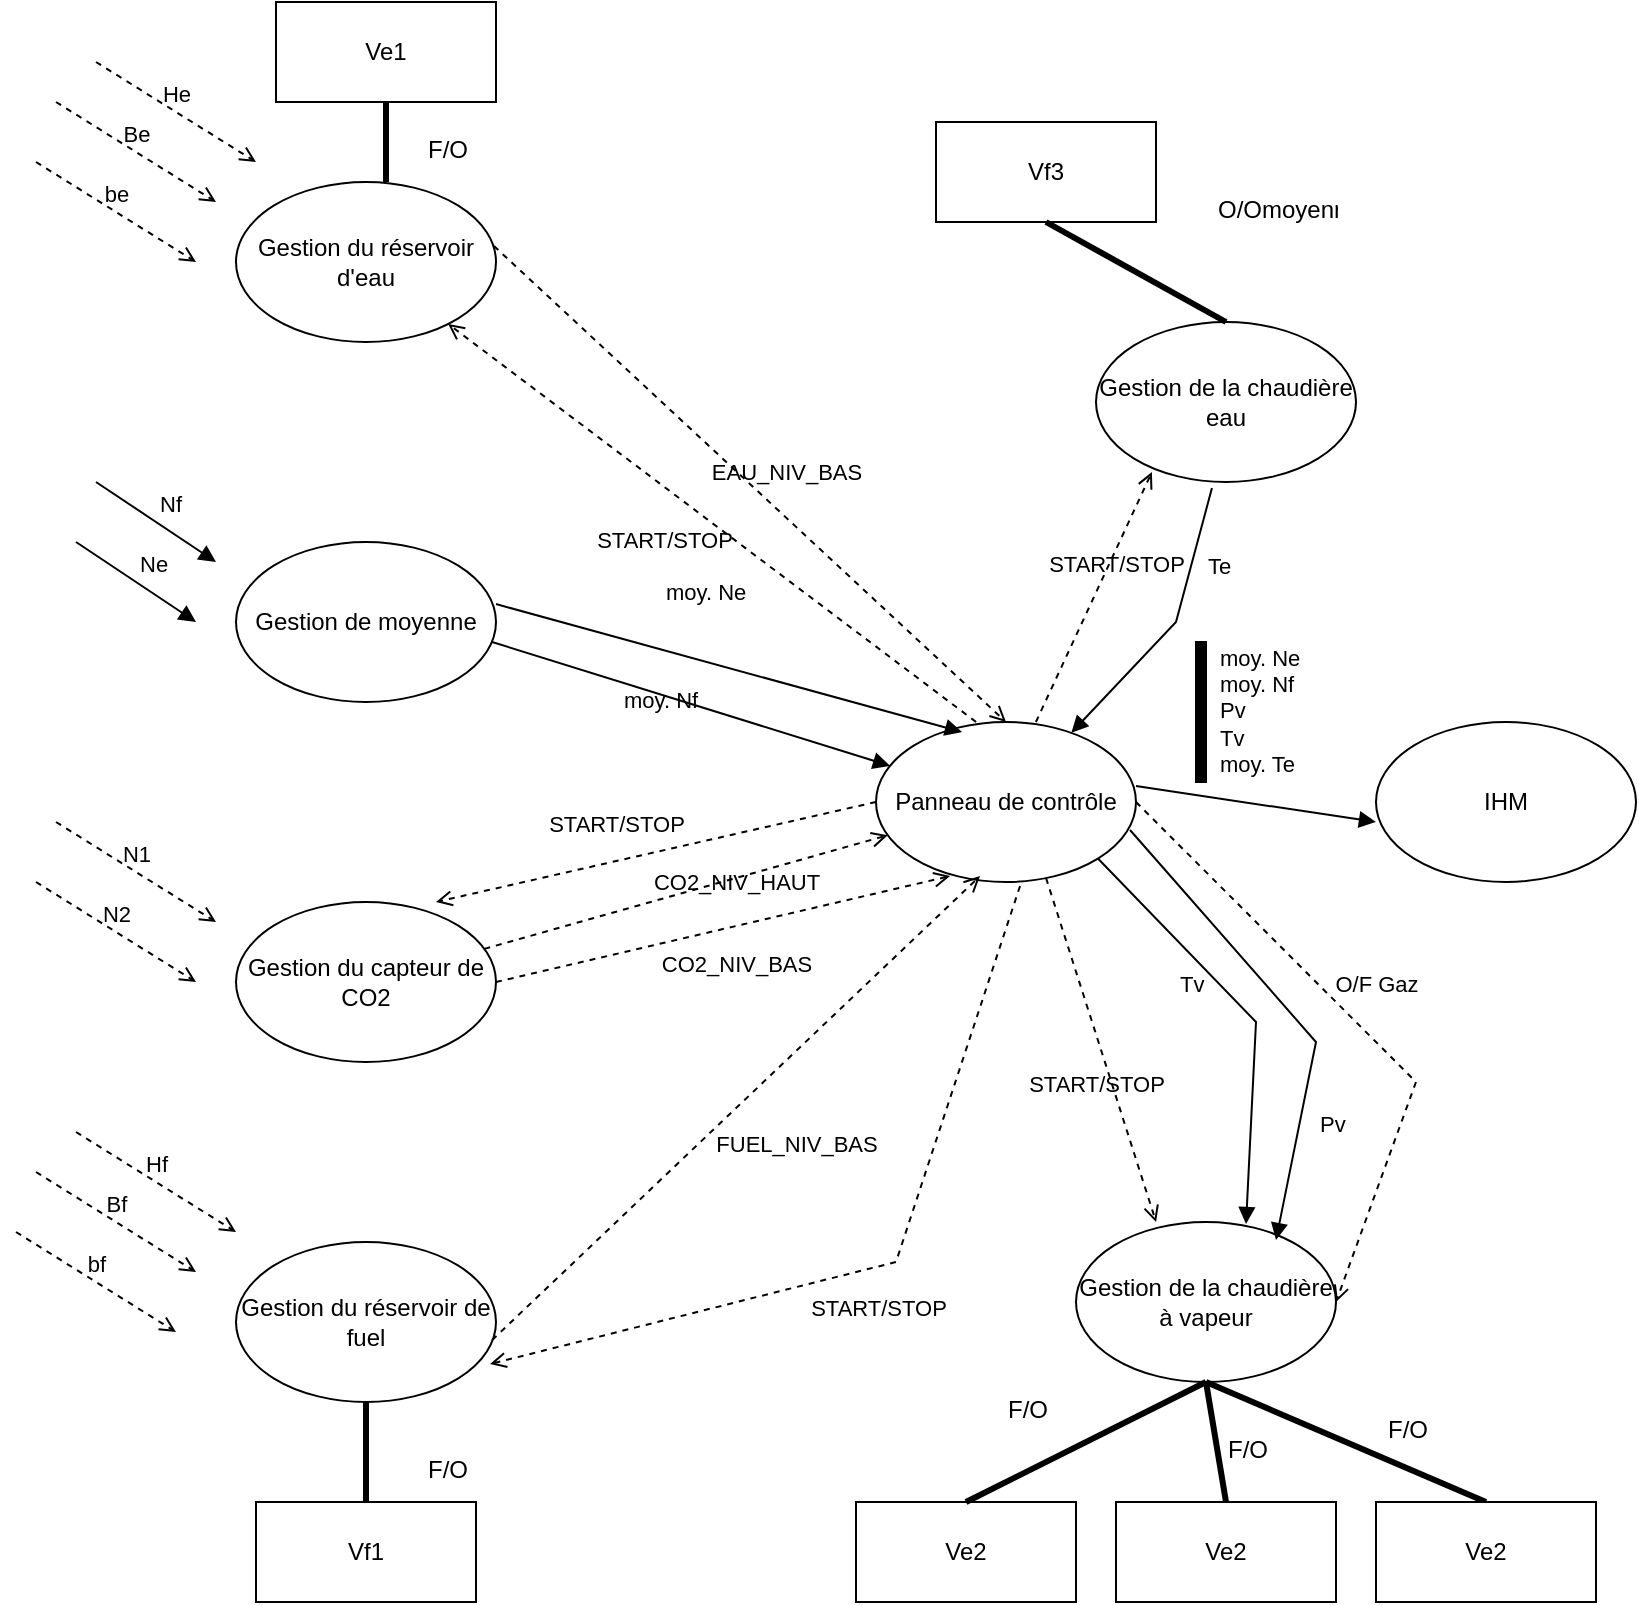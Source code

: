 <mxfile version="24.8.9">
  <diagram name="Page-1" id="eu4nlycGCcAG79QWP7Ku">
    <mxGraphModel dx="1750" dy="930" grid="1" gridSize="10" guides="1" tooltips="1" connect="1" arrows="1" fold="1" page="1" pageScale="1" pageWidth="827" pageHeight="1169" math="0" shadow="0">
      <root>
        <mxCell id="0" />
        <mxCell id="1" parent="0" />
        <mxCell id="JVe_eLRL-p_i7-8KbHK7-1" value="Gestion du réservoir d&#39;eau" style="shape=ellipse;html=1;dashed=0;whiteSpace=wrap;perimeter=ellipsePerimeter;" vertex="1" parent="1">
          <mxGeometry x="130" y="110" width="130" height="80" as="geometry" />
        </mxCell>
        <mxCell id="JVe_eLRL-p_i7-8KbHK7-2" value="Gestion de moyenne" style="shape=ellipse;html=1;dashed=0;whiteSpace=wrap;perimeter=ellipsePerimeter;" vertex="1" parent="1">
          <mxGeometry x="130" y="290" width="130" height="80" as="geometry" />
        </mxCell>
        <mxCell id="JVe_eLRL-p_i7-8KbHK7-3" value="Gestion du capteur de CO2" style="shape=ellipse;html=1;dashed=0;whiteSpace=wrap;perimeter=ellipsePerimeter;" vertex="1" parent="1">
          <mxGeometry x="130" y="470" width="130" height="80" as="geometry" />
        </mxCell>
        <mxCell id="JVe_eLRL-p_i7-8KbHK7-4" value="Gestion du réservoir de fuel" style="shape=ellipse;html=1;dashed=0;whiteSpace=wrap;perimeter=ellipsePerimeter;" vertex="1" parent="1">
          <mxGeometry x="130" y="640" width="130" height="80" as="geometry" />
        </mxCell>
        <mxCell id="JVe_eLRL-p_i7-8KbHK7-5" value="Panneau de contrôle" style="shape=ellipse;html=1;dashed=0;whiteSpace=wrap;perimeter=ellipsePerimeter;" vertex="1" parent="1">
          <mxGeometry x="450" y="380" width="130" height="80" as="geometry" />
        </mxCell>
        <mxCell id="JVe_eLRL-p_i7-8KbHK7-6" value="Gestion de la chaudière à vapeur" style="shape=ellipse;html=1;dashed=0;whiteSpace=wrap;perimeter=ellipsePerimeter;" vertex="1" parent="1">
          <mxGeometry x="550" y="630" width="130" height="80" as="geometry" />
        </mxCell>
        <mxCell id="JVe_eLRL-p_i7-8KbHK7-7" value="Gestion de la chaudière eau" style="shape=ellipse;html=1;dashed=0;whiteSpace=wrap;perimeter=ellipsePerimeter;" vertex="1" parent="1">
          <mxGeometry x="560" y="180" width="130" height="80" as="geometry" />
        </mxCell>
        <mxCell id="JVe_eLRL-p_i7-8KbHK7-8" value="IHM" style="shape=ellipse;html=1;dashed=0;whiteSpace=wrap;perimeter=ellipsePerimeter;" vertex="1" parent="1">
          <mxGeometry x="700" y="380" width="130" height="80" as="geometry" />
        </mxCell>
        <mxCell id="JVe_eLRL-p_i7-8KbHK7-10" value="He" style="html=1;verticalAlign=bottom;labelBackgroundColor=none;endArrow=open;endFill=0;dashed=1;rounded=0;" edge="1" parent="1">
          <mxGeometry width="160" relative="1" as="geometry">
            <mxPoint x="60" y="50" as="sourcePoint" />
            <mxPoint x="140" y="100" as="targetPoint" />
          </mxGeometry>
        </mxCell>
        <mxCell id="JVe_eLRL-p_i7-8KbHK7-11" value="Be" style="html=1;verticalAlign=bottom;labelBackgroundColor=none;endArrow=open;endFill=0;dashed=1;rounded=0;" edge="1" parent="1">
          <mxGeometry width="160" relative="1" as="geometry">
            <mxPoint x="40" y="70" as="sourcePoint" />
            <mxPoint x="120" y="120" as="targetPoint" />
          </mxGeometry>
        </mxCell>
        <mxCell id="JVe_eLRL-p_i7-8KbHK7-12" value="be" style="html=1;verticalAlign=bottom;labelBackgroundColor=none;endArrow=open;endFill=0;dashed=1;rounded=0;" edge="1" parent="1">
          <mxGeometry width="160" relative="1" as="geometry">
            <mxPoint x="30" y="100" as="sourcePoint" />
            <mxPoint x="110" y="150" as="targetPoint" />
          </mxGeometry>
        </mxCell>
        <mxCell id="JVe_eLRL-p_i7-8KbHK7-14" value="&lt;div&gt;Vf1&lt;/div&gt;" style="html=1;whiteSpace=wrap;" vertex="1" parent="1">
          <mxGeometry x="140" y="770" width="110" height="50" as="geometry" />
        </mxCell>
        <mxCell id="JVe_eLRL-p_i7-8KbHK7-18" value="" style="endArrow=none;startArrow=none;endFill=0;startFill=0;endSize=8;html=1;verticalAlign=bottom;labelBackgroundColor=none;strokeWidth=3;rounded=0;exitX=0.5;exitY=0;exitDx=0;exitDy=0;entryX=0.5;entryY=1;entryDx=0;entryDy=0;" edge="1" parent="1" source="JVe_eLRL-p_i7-8KbHK7-14" target="JVe_eLRL-p_i7-8KbHK7-4">
          <mxGeometry width="160" relative="1" as="geometry">
            <mxPoint x="280" y="290" as="sourcePoint" />
            <mxPoint x="213" y="188" as="targetPoint" />
          </mxGeometry>
        </mxCell>
        <mxCell id="JVe_eLRL-p_i7-8KbHK7-24" value="Nf" style="html=1;verticalAlign=bottom;labelBackgroundColor=none;endArrow=block;endFill=1;endSize=6;align=left;rounded=0;" edge="1" parent="1">
          <mxGeometry relative="1" as="geometry">
            <mxPoint x="60" y="260" as="sourcePoint" />
            <mxPoint x="120" y="300" as="targetPoint" />
            <mxPoint as="offset" />
          </mxGeometry>
        </mxCell>
        <mxCell id="JVe_eLRL-p_i7-8KbHK7-25" value="Ne" style="html=1;verticalAlign=bottom;labelBackgroundColor=none;endArrow=block;endFill=1;endSize=6;align=left;rounded=0;" edge="1" parent="1">
          <mxGeometry relative="1" as="geometry">
            <mxPoint x="50" y="290" as="sourcePoint" />
            <mxPoint x="110" y="330" as="targetPoint" />
            <mxPoint as="offset" />
          </mxGeometry>
        </mxCell>
        <mxCell id="JVe_eLRL-p_i7-8KbHK7-26" value="N1" style="html=1;verticalAlign=bottom;labelBackgroundColor=none;endArrow=open;endFill=0;dashed=1;rounded=0;" edge="1" parent="1">
          <mxGeometry width="160" relative="1" as="geometry">
            <mxPoint x="40" y="430" as="sourcePoint" />
            <mxPoint x="120" y="480" as="targetPoint" />
          </mxGeometry>
        </mxCell>
        <mxCell id="JVe_eLRL-p_i7-8KbHK7-27" value="N2" style="html=1;verticalAlign=bottom;labelBackgroundColor=none;endArrow=open;endFill=0;dashed=1;rounded=0;" edge="1" parent="1">
          <mxGeometry width="160" relative="1" as="geometry">
            <mxPoint x="30" y="460" as="sourcePoint" />
            <mxPoint x="110" y="510" as="targetPoint" />
          </mxGeometry>
        </mxCell>
        <mxCell id="JVe_eLRL-p_i7-8KbHK7-28" value="Hf" style="html=1;verticalAlign=bottom;labelBackgroundColor=none;endArrow=open;endFill=0;dashed=1;rounded=0;" edge="1" parent="1">
          <mxGeometry width="160" relative="1" as="geometry">
            <mxPoint x="50" y="585" as="sourcePoint" />
            <mxPoint x="130" y="635" as="targetPoint" />
          </mxGeometry>
        </mxCell>
        <mxCell id="JVe_eLRL-p_i7-8KbHK7-29" value="Bf" style="html=1;verticalAlign=bottom;labelBackgroundColor=none;endArrow=open;endFill=0;dashed=1;rounded=0;" edge="1" parent="1">
          <mxGeometry width="160" relative="1" as="geometry">
            <mxPoint x="30" y="605" as="sourcePoint" />
            <mxPoint x="110" y="655" as="targetPoint" />
          </mxGeometry>
        </mxCell>
        <mxCell id="JVe_eLRL-p_i7-8KbHK7-30" value="bf" style="html=1;verticalAlign=bottom;labelBackgroundColor=none;endArrow=open;endFill=0;dashed=1;rounded=0;" edge="1" parent="1">
          <mxGeometry width="160" relative="1" as="geometry">
            <mxPoint x="20" y="635" as="sourcePoint" />
            <mxPoint x="100" y="685" as="targetPoint" />
          </mxGeometry>
        </mxCell>
        <mxCell id="JVe_eLRL-p_i7-8KbHK7-31" value="Ve1" style="html=1;whiteSpace=wrap;" vertex="1" parent="1">
          <mxGeometry x="150" y="20" width="110" height="50" as="geometry" />
        </mxCell>
        <mxCell id="JVe_eLRL-p_i7-8KbHK7-32" value="" style="endArrow=none;startArrow=none;endFill=0;startFill=0;endSize=8;html=1;verticalAlign=bottom;labelBackgroundColor=none;strokeWidth=3;rounded=0;exitX=0.5;exitY=1;exitDx=0;exitDy=0;" edge="1" parent="1" source="JVe_eLRL-p_i7-8KbHK7-31">
          <mxGeometry width="160" relative="1" as="geometry">
            <mxPoint x="290" y="300" as="sourcePoint" />
            <mxPoint x="205" y="110" as="targetPoint" />
          </mxGeometry>
        </mxCell>
        <mxCell id="JVe_eLRL-p_i7-8KbHK7-33" value="F/O" style="text;strokeColor=none;fillColor=none;spacingLeft=4;spacingRight=4;overflow=hidden;rotatable=0;points=[[0,0.5],[1,0.5]];portConstraint=eastwest;fontSize=12;whiteSpace=wrap;html=1;" vertex="1" parent="1">
          <mxGeometry x="220" y="80" width="40" height="30" as="geometry" />
        </mxCell>
        <mxCell id="JVe_eLRL-p_i7-8KbHK7-34" value="F/O" style="text;strokeColor=none;fillColor=none;spacingLeft=4;spacingRight=4;overflow=hidden;rotatable=0;points=[[0,0.5],[1,0.5]];portConstraint=eastwest;fontSize=12;whiteSpace=wrap;html=1;" vertex="1" parent="1">
          <mxGeometry x="220" y="740" width="40" height="30" as="geometry" />
        </mxCell>
        <mxCell id="JVe_eLRL-p_i7-8KbHK7-35" value="EAU_NIV_BAS" style="html=1;verticalAlign=bottom;labelBackgroundColor=none;endArrow=open;endFill=0;dashed=1;rounded=0;exitX=0.992;exitY=0.4;exitDx=0;exitDy=0;exitPerimeter=0;entryX=0.5;entryY=0;entryDx=0;entryDy=0;" edge="1" parent="1" source="JVe_eLRL-p_i7-8KbHK7-1" target="JVe_eLRL-p_i7-8KbHK7-5">
          <mxGeometry x="0.083" y="10" width="160" relative="1" as="geometry">
            <mxPoint x="270" y="160" as="sourcePoint" />
            <mxPoint x="350" y="210" as="targetPoint" />
            <mxPoint as="offset" />
          </mxGeometry>
        </mxCell>
        <mxCell id="JVe_eLRL-p_i7-8KbHK7-37" value="moy. Ne" style="html=1;verticalAlign=bottom;labelBackgroundColor=none;endArrow=block;endFill=1;endSize=6;align=left;rounded=0;exitX=1;exitY=0.388;exitDx=0;exitDy=0;exitPerimeter=0;entryX=0.331;entryY=0.063;entryDx=0;entryDy=0;entryPerimeter=0;" edge="1" parent="1" source="JVe_eLRL-p_i7-8KbHK7-2" target="JVe_eLRL-p_i7-8KbHK7-5">
          <mxGeometry x="-0.334" y="19" relative="1" as="geometry">
            <mxPoint x="290" y="310" as="sourcePoint" />
            <mxPoint x="350" y="350" as="targetPoint" />
            <mxPoint as="offset" />
          </mxGeometry>
        </mxCell>
        <mxCell id="JVe_eLRL-p_i7-8KbHK7-38" value="moy. Nf" style="html=1;verticalAlign=bottom;labelBackgroundColor=none;endArrow=block;endFill=1;endSize=6;align=left;rounded=0;exitX=0.985;exitY=0.625;exitDx=0;exitDy=0;exitPerimeter=0;" edge="1" parent="1" source="JVe_eLRL-p_i7-8KbHK7-2" target="JVe_eLRL-p_i7-8KbHK7-5">
          <mxGeometry x="-0.309" y="-17" relative="1" as="geometry">
            <mxPoint x="270" y="341" as="sourcePoint" />
            <mxPoint x="469" y="270" as="targetPoint" />
            <mxPoint as="offset" />
          </mxGeometry>
        </mxCell>
        <mxCell id="JVe_eLRL-p_i7-8KbHK7-39" value="START/STOP" style="html=1;verticalAlign=bottom;labelBackgroundColor=none;endArrow=open;endFill=0;dashed=1;rounded=0;exitX=0.385;exitY=0;exitDx=0;exitDy=0;exitPerimeter=0;" edge="1" parent="1" source="JVe_eLRL-p_i7-8KbHK7-5" target="JVe_eLRL-p_i7-8KbHK7-1">
          <mxGeometry x="0.054" y="29" width="160" relative="1" as="geometry">
            <mxPoint x="269" y="152" as="sourcePoint" />
            <mxPoint x="468" y="220" as="targetPoint" />
            <mxPoint as="offset" />
          </mxGeometry>
        </mxCell>
        <mxCell id="JVe_eLRL-p_i7-8KbHK7-40" value="CO2_NIV_HAUT" style="html=1;verticalAlign=bottom;labelBackgroundColor=none;endArrow=open;endFill=0;dashed=1;rounded=0;" edge="1" parent="1" source="JVe_eLRL-p_i7-8KbHK7-3" target="JVe_eLRL-p_i7-8KbHK7-5">
          <mxGeometry x="0.217" y="-12" width="160" relative="1" as="geometry">
            <mxPoint x="269" y="152" as="sourcePoint" />
            <mxPoint x="525" y="390" as="targetPoint" />
            <mxPoint y="-1" as="offset" />
          </mxGeometry>
        </mxCell>
        <mxCell id="JVe_eLRL-p_i7-8KbHK7-41" value="CO2_NIV_BAS" style="html=1;verticalAlign=bottom;labelBackgroundColor=none;endArrow=open;endFill=0;dashed=1;rounded=0;exitX=1;exitY=0.5;exitDx=0;exitDy=0;entryX=0.285;entryY=0.963;entryDx=0;entryDy=0;entryPerimeter=0;" edge="1" parent="1" source="JVe_eLRL-p_i7-8KbHK7-3" target="JVe_eLRL-p_i7-8KbHK7-5">
          <mxGeometry x="0.003" y="-27" width="160" relative="1" as="geometry">
            <mxPoint x="264" y="503" as="sourcePoint" />
            <mxPoint x="466" y="447" as="targetPoint" />
            <mxPoint as="offset" />
          </mxGeometry>
        </mxCell>
        <mxCell id="JVe_eLRL-p_i7-8KbHK7-42" value="FUEL_NIV_BAS" style="html=1;verticalAlign=bottom;labelBackgroundColor=none;endArrow=open;endFill=0;dashed=1;rounded=0;exitX=0.985;exitY=0.613;exitDx=0;exitDy=0;entryX=0.4;entryY=0.963;entryDx=0;entryDy=0;entryPerimeter=0;exitPerimeter=0;" edge="1" parent="1" source="JVe_eLRL-p_i7-8KbHK7-4" target="JVe_eLRL-p_i7-8KbHK7-5">
          <mxGeometry x="0.019" y="-40" width="160" relative="1" as="geometry">
            <mxPoint x="270" y="520" as="sourcePoint" />
            <mxPoint x="497" y="467" as="targetPoint" />
            <mxPoint as="offset" />
          </mxGeometry>
        </mxCell>
        <mxCell id="JVe_eLRL-p_i7-8KbHK7-44" value="START/STOP" style="html=1;verticalAlign=bottom;labelBackgroundColor=none;endArrow=open;endFill=0;dashed=1;rounded=0;exitX=0.615;exitY=0;exitDx=0;exitDy=0;exitPerimeter=0;entryX=0.215;entryY=0.938;entryDx=0;entryDy=0;entryPerimeter=0;" edge="1" parent="1" source="JVe_eLRL-p_i7-8KbHK7-5" target="JVe_eLRL-p_i7-8KbHK7-7">
          <mxGeometry x="0.167" y="-7" width="160" relative="1" as="geometry">
            <mxPoint x="510" y="390" as="sourcePoint" />
            <mxPoint x="246" y="191" as="targetPoint" />
            <mxPoint as="offset" />
          </mxGeometry>
        </mxCell>
        <mxCell id="JVe_eLRL-p_i7-8KbHK7-45" value="START/STOP" style="html=1;verticalAlign=bottom;labelBackgroundColor=none;endArrow=open;endFill=0;dashed=1;rounded=0;exitX=0.654;exitY=0.975;exitDx=0;exitDy=0;exitPerimeter=0;entryX=0.308;entryY=0;entryDx=0;entryDy=0;entryPerimeter=0;" edge="1" parent="1" source="JVe_eLRL-p_i7-8KbHK7-5" target="JVe_eLRL-p_i7-8KbHK7-6">
          <mxGeometry x="0.266" y="-10" width="160" relative="1" as="geometry">
            <mxPoint x="540" y="390" as="sourcePoint" />
            <mxPoint x="598" y="265" as="targetPoint" />
            <mxPoint as="offset" />
          </mxGeometry>
        </mxCell>
        <mxCell id="JVe_eLRL-p_i7-8KbHK7-46" value="START/STOP" style="html=1;verticalAlign=bottom;labelBackgroundColor=none;endArrow=open;endFill=0;dashed=1;rounded=0;exitX=0.554;exitY=1.025;exitDx=0;exitDy=0;exitPerimeter=0;entryX=0.977;entryY=0.763;entryDx=0;entryDy=0;entryPerimeter=0;" edge="1" parent="1" source="JVe_eLRL-p_i7-8KbHK7-5" target="JVe_eLRL-p_i7-8KbHK7-4">
          <mxGeometry x="0.054" y="29" width="160" relative="1" as="geometry">
            <mxPoint x="550" y="400" as="sourcePoint" />
            <mxPoint x="270" y="710" as="targetPoint" />
            <mxPoint as="offset" />
            <Array as="points">
              <mxPoint x="460" y="650" />
            </Array>
          </mxGeometry>
        </mxCell>
        <mxCell id="JVe_eLRL-p_i7-8KbHK7-47" value="START/STOP" style="html=1;verticalAlign=bottom;labelBackgroundColor=none;endArrow=open;endFill=0;dashed=1;rounded=0;exitX=0;exitY=0.5;exitDx=0;exitDy=0;" edge="1" parent="1" source="JVe_eLRL-p_i7-8KbHK7-5">
          <mxGeometry x="0.163" y="-9" width="160" relative="1" as="geometry">
            <mxPoint x="560" y="410" as="sourcePoint" />
            <mxPoint x="230" y="470" as="targetPoint" />
            <mxPoint as="offset" />
          </mxGeometry>
        </mxCell>
        <mxCell id="JVe_eLRL-p_i7-8KbHK7-48" value="Tv" style="html=1;verticalAlign=bottom;labelBackgroundColor=none;endArrow=block;endFill=1;endSize=6;align=left;rounded=0;exitX=1;exitY=1;exitDx=0;exitDy=0;entryX=0.654;entryY=0.013;entryDx=0;entryDy=0;entryPerimeter=0;" edge="1" parent="1" source="JVe_eLRL-p_i7-8KbHK7-5" target="JVe_eLRL-p_i7-8KbHK7-6">
          <mxGeometry x="-0.268" y="-22" relative="1" as="geometry">
            <mxPoint x="270" y="331" as="sourcePoint" />
            <mxPoint x="640" y="620" as="targetPoint" />
            <mxPoint as="offset" />
            <Array as="points">
              <mxPoint x="640" y="530" />
            </Array>
          </mxGeometry>
        </mxCell>
        <mxCell id="JVe_eLRL-p_i7-8KbHK7-49" value="Pv" style="html=1;verticalAlign=bottom;labelBackgroundColor=none;endArrow=block;endFill=1;endSize=6;align=left;rounded=0;entryX=0.692;entryY=-0.012;entryDx=0;entryDy=0;entryPerimeter=0;exitX=0.977;exitY=0.675;exitDx=0;exitDy=0;exitPerimeter=0;" edge="1" parent="1" source="JVe_eLRL-p_i7-8KbHK7-5">
          <mxGeometry x="0.57" y="10" relative="1" as="geometry">
            <mxPoint x="571" y="458" as="sourcePoint" />
            <mxPoint x="650" y="639" as="targetPoint" />
            <mxPoint as="offset" />
            <Array as="points">
              <mxPoint x="670" y="540" />
            </Array>
          </mxGeometry>
        </mxCell>
        <mxCell id="JVe_eLRL-p_i7-8KbHK7-50" value="O/F Gaz" style="html=1;verticalAlign=bottom;labelBackgroundColor=none;endArrow=open;endFill=0;dashed=1;rounded=0;exitX=1;exitY=0.5;exitDx=0;exitDy=0;entryX=1;entryY=0.5;entryDx=0;entryDy=0;" edge="1" parent="1" source="JVe_eLRL-p_i7-8KbHK7-5" target="JVe_eLRL-p_i7-8KbHK7-6">
          <mxGeometry x="-0.012" y="14" width="160" relative="1" as="geometry">
            <mxPoint x="532" y="472" as="sourcePoint" />
            <mxPoint x="267" y="711" as="targetPoint" />
            <mxPoint as="offset" />
            <Array as="points">
              <mxPoint x="720" y="560" />
            </Array>
          </mxGeometry>
        </mxCell>
        <mxCell id="JVe_eLRL-p_i7-8KbHK7-51" value="&lt;div&gt;moy. Ne&lt;/div&gt;&lt;div&gt;moy. Nf&lt;/div&gt;&lt;div&gt;Pv&lt;/div&gt;&lt;div&gt;Tv&lt;/div&gt;&lt;div&gt;moy. Te&lt;br&gt;&lt;/div&gt;" style="html=1;verticalAlign=bottom;labelBackgroundColor=none;endArrow=block;endFill=1;endSize=6;align=left;rounded=0;exitX=1;exitY=0.4;exitDx=0;exitDy=0;exitPerimeter=0;entryX=0;entryY=0.625;entryDx=0;entryDy=0;entryPerimeter=0;" edge="1" parent="1" source="JVe_eLRL-p_i7-8KbHK7-5" target="JVe_eLRL-p_i7-8KbHK7-8">
          <mxGeometry x="-0.353" y="8" relative="1" as="geometry">
            <mxPoint x="270" y="331" as="sourcePoint" />
            <mxPoint x="650" y="340" as="targetPoint" />
            <mxPoint as="offset" />
          </mxGeometry>
        </mxCell>
        <mxCell id="JVe_eLRL-p_i7-8KbHK7-53" value="" style="html=1;points=[];perimeter=orthogonalPerimeter;fillColor=strokeColor;" vertex="1" parent="1">
          <mxGeometry x="610" y="340" width="5" height="70" as="geometry" />
        </mxCell>
        <mxCell id="JVe_eLRL-p_i7-8KbHK7-54" value="Te" style="html=1;verticalAlign=bottom;labelBackgroundColor=none;endArrow=block;endFill=1;endSize=6;align=left;rounded=0;exitX=0.446;exitY=1.038;exitDx=0;exitDy=0;exitPerimeter=0;" edge="1" parent="1" source="JVe_eLRL-p_i7-8KbHK7-7" target="JVe_eLRL-p_i7-8KbHK7-5">
          <mxGeometry x="-0.353" y="8" relative="1" as="geometry">
            <mxPoint x="590" y="422" as="sourcePoint" />
            <mxPoint x="710" y="440" as="targetPoint" />
            <mxPoint as="offset" />
            <Array as="points">
              <mxPoint x="600" y="330" />
            </Array>
          </mxGeometry>
        </mxCell>
        <mxCell id="JVe_eLRL-p_i7-8KbHK7-55" value="Vf3" style="html=1;whiteSpace=wrap;" vertex="1" parent="1">
          <mxGeometry x="480" y="80" width="110" height="50" as="geometry" />
        </mxCell>
        <mxCell id="JVe_eLRL-p_i7-8KbHK7-56" value="" style="endArrow=none;startArrow=none;endFill=0;startFill=0;endSize=8;html=1;verticalAlign=bottom;labelBackgroundColor=none;strokeWidth=3;rounded=0;exitX=0.5;exitY=1;exitDx=0;exitDy=0;entryX=0.5;entryY=0;entryDx=0;entryDy=0;" edge="1" parent="1" source="JVe_eLRL-p_i7-8KbHK7-55" target="JVe_eLRL-p_i7-8KbHK7-7">
          <mxGeometry width="160" relative="1" as="geometry">
            <mxPoint x="720" y="350" as="sourcePoint" />
            <mxPoint x="635" y="160" as="targetPoint" />
          </mxGeometry>
        </mxCell>
        <mxCell id="JVe_eLRL-p_i7-8KbHK7-57" value="O/Omoyenne/F" style="text;strokeColor=none;fillColor=none;spacingLeft=4;spacingRight=4;overflow=hidden;rotatable=0;points=[[0,0.5],[1,0.5]];portConstraint=eastwest;fontSize=12;whiteSpace=wrap;html=1;" vertex="1" parent="1">
          <mxGeometry x="615" y="110" width="70" height="55" as="geometry" />
        </mxCell>
        <mxCell id="JVe_eLRL-p_i7-8KbHK7-59" value="&lt;div&gt;Ve2&lt;/div&gt;" style="html=1;whiteSpace=wrap;" vertex="1" parent="1">
          <mxGeometry x="440" y="770" width="110" height="50" as="geometry" />
        </mxCell>
        <mxCell id="JVe_eLRL-p_i7-8KbHK7-60" value="" style="endArrow=none;startArrow=none;endFill=0;startFill=0;endSize=8;html=1;verticalAlign=bottom;labelBackgroundColor=none;strokeWidth=3;rounded=0;exitX=0.5;exitY=0;exitDx=0;exitDy=0;entryX=0.5;entryY=1;entryDx=0;entryDy=0;" edge="1" parent="1" source="JVe_eLRL-p_i7-8KbHK7-59" target="JVe_eLRL-p_i7-8KbHK7-6">
          <mxGeometry width="160" relative="1" as="geometry">
            <mxPoint x="630" y="1020" as="sourcePoint" />
            <mxPoint x="545" y="830" as="targetPoint" />
          </mxGeometry>
        </mxCell>
        <mxCell id="JVe_eLRL-p_i7-8KbHK7-61" value="F/O" style="text;strokeColor=none;fillColor=none;spacingLeft=4;spacingRight=4;overflow=hidden;rotatable=0;points=[[0,0.5],[1,0.5]];portConstraint=eastwest;fontSize=12;whiteSpace=wrap;html=1;" vertex="1" parent="1">
          <mxGeometry x="620" y="730" width="40" height="30" as="geometry" />
        </mxCell>
        <mxCell id="JVe_eLRL-p_i7-8KbHK7-62" value="&lt;div&gt;Ve2&lt;/div&gt;" style="html=1;whiteSpace=wrap;" vertex="1" parent="1">
          <mxGeometry x="570" y="770" width="110" height="50" as="geometry" />
        </mxCell>
        <mxCell id="JVe_eLRL-p_i7-8KbHK7-63" value="" style="endArrow=none;startArrow=none;endFill=0;startFill=0;endSize=8;html=1;verticalAlign=bottom;labelBackgroundColor=none;strokeWidth=3;rounded=0;exitX=0.5;exitY=0;exitDx=0;exitDy=0;entryX=0.5;entryY=1;entryDx=0;entryDy=0;" edge="1" parent="1" source="JVe_eLRL-p_i7-8KbHK7-62" target="JVe_eLRL-p_i7-8KbHK7-6">
          <mxGeometry width="160" relative="1" as="geometry">
            <mxPoint x="505" y="780" as="sourcePoint" />
            <mxPoint x="630" y="714" as="targetPoint" />
          </mxGeometry>
        </mxCell>
        <mxCell id="JVe_eLRL-p_i7-8KbHK7-64" value="" style="endArrow=none;startArrow=none;endFill=0;startFill=0;endSize=8;html=1;verticalAlign=bottom;labelBackgroundColor=none;strokeWidth=3;rounded=0;entryX=0.5;entryY=1;entryDx=0;entryDy=0;exitX=0.5;exitY=0;exitDx=0;exitDy=0;" edge="1" parent="1" source="JVe_eLRL-p_i7-8KbHK7-65" target="JVe_eLRL-p_i7-8KbHK7-6">
          <mxGeometry width="160" relative="1" as="geometry">
            <mxPoint x="750" y="760" as="sourcePoint" />
            <mxPoint x="625" y="720" as="targetPoint" />
          </mxGeometry>
        </mxCell>
        <mxCell id="JVe_eLRL-p_i7-8KbHK7-65" value="&lt;div&gt;Ve2&lt;/div&gt;" style="html=1;whiteSpace=wrap;" vertex="1" parent="1">
          <mxGeometry x="700" y="770" width="110" height="50" as="geometry" />
        </mxCell>
        <mxCell id="JVe_eLRL-p_i7-8KbHK7-66" value="F/O" style="text;strokeColor=none;fillColor=none;spacingLeft=4;spacingRight=4;overflow=hidden;rotatable=0;points=[[0,0.5],[1,0.5]];portConstraint=eastwest;fontSize=12;whiteSpace=wrap;html=1;" vertex="1" parent="1">
          <mxGeometry x="510" y="710" width="40" height="30" as="geometry" />
        </mxCell>
        <mxCell id="JVe_eLRL-p_i7-8KbHK7-67" value="F/O" style="text;strokeColor=none;fillColor=none;spacingLeft=4;spacingRight=4;overflow=hidden;rotatable=0;points=[[0,0.5],[1,0.5]];portConstraint=eastwest;fontSize=12;whiteSpace=wrap;html=1;" vertex="1" parent="1">
          <mxGeometry x="700" y="720" width="40" height="30" as="geometry" />
        </mxCell>
      </root>
    </mxGraphModel>
  </diagram>
</mxfile>
